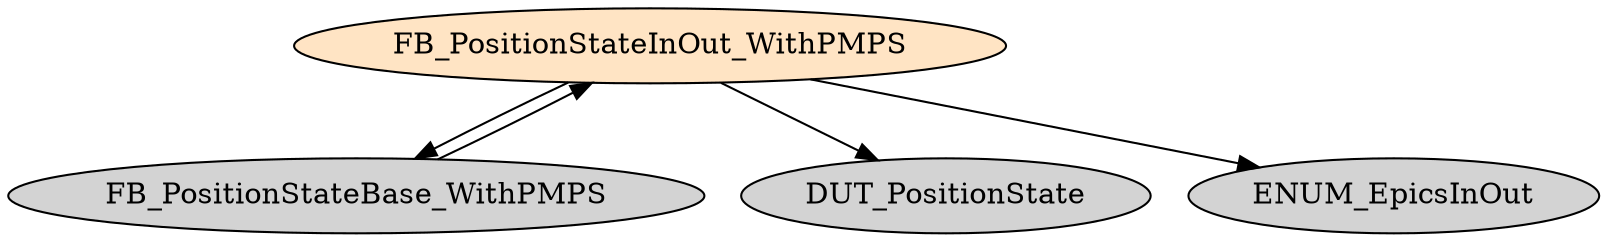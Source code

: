 digraph FB_PositionStateInOut_WithPMPS {
     node [style=filled]
    FB_PositionStateInOut_WithPMPS [fillcolor = bisque];
    FB_PositionStateBase_WithPMPS -> FB_PositionStateInOut_WithPMPS;
    FB_PositionStateInOut_WithPMPS -> DUT_PositionState;
    FB_PositionStateInOut_WithPMPS -> ENUM_EpicsInOut;
    FB_PositionStateInOut_WithPMPS -> FB_PositionStateBase_WithPMPS;
}
